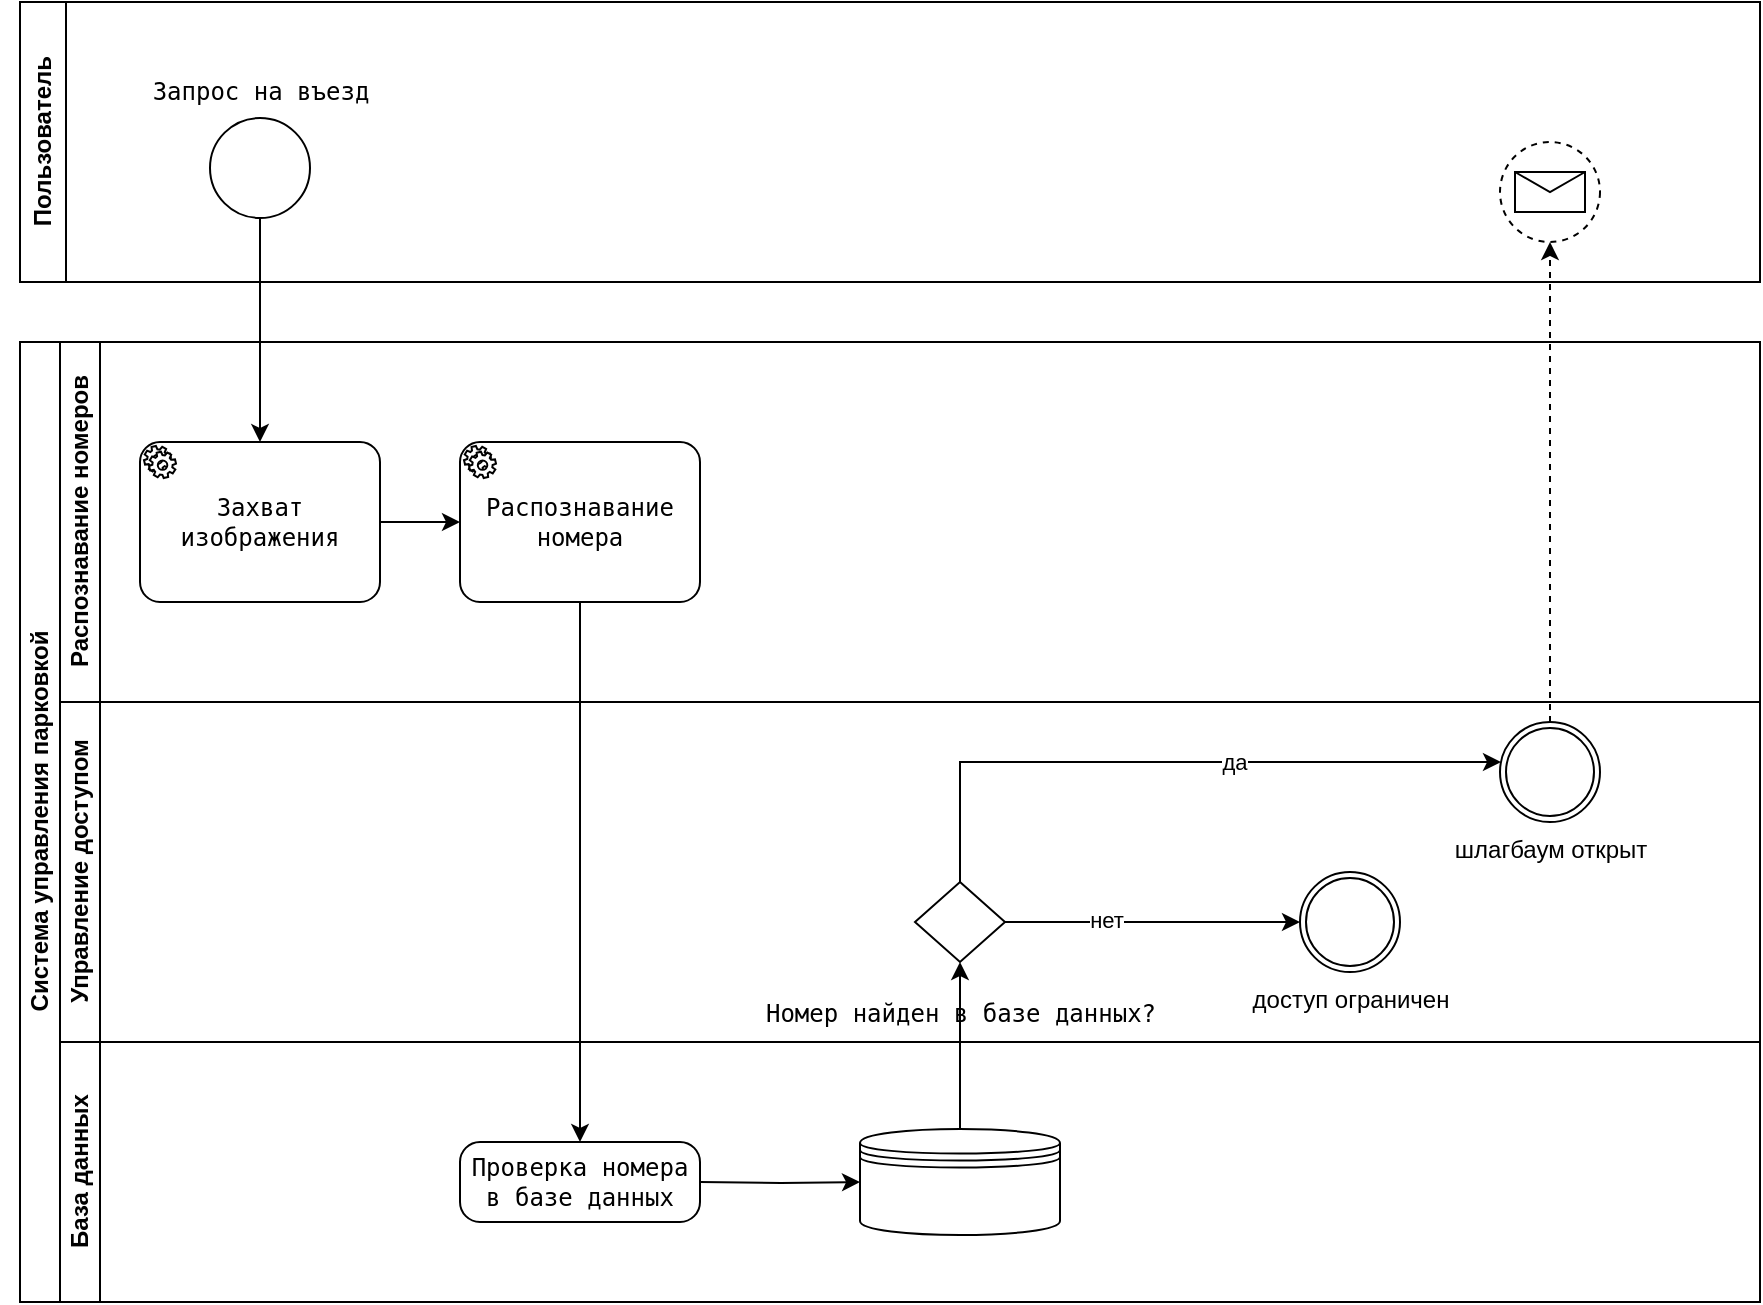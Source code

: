<mxfile version="23.1.5" type="device">
  <diagram name="Страница — 1" id="LfoU9QoPmFEprJm1lKhH">
    <mxGraphModel dx="1219" dy="735" grid="1" gridSize="10" guides="1" tooltips="1" connect="1" arrows="1" fold="1" page="1" pageScale="1" pageWidth="1169" pageHeight="827" math="0" shadow="0">
      <root>
        <mxCell id="0" />
        <mxCell id="1" parent="0" />
        <mxCell id="3mFMhGNw2TGjmfY9gjBS-1" value="&lt;p data-pm-slice=&quot;1 1 []&quot; class=&quot;&quot;&gt;Пользователь&lt;/p&gt;" style="swimlane;horizontal=0;whiteSpace=wrap;html=1;" vertex="1" parent="1">
          <mxGeometry x="40" y="160" width="870" height="140" as="geometry" />
        </mxCell>
        <mxCell id="3mFMhGNw2TGjmfY9gjBS-7" value="" style="points=[[0.145,0.145,0],[0.5,0,0],[0.855,0.145,0],[1,0.5,0],[0.855,0.855,0],[0.5,1,0],[0.145,0.855,0],[0,0.5,0]];shape=mxgraph.bpmn.event;html=1;verticalLabelPosition=bottom;labelBackgroundColor=#ffffff;verticalAlign=top;align=center;perimeter=ellipsePerimeter;outlineConnect=0;aspect=fixed;outline=standard;symbol=general;" vertex="1" parent="3mFMhGNw2TGjmfY9gjBS-1">
          <mxGeometry x="95" y="58" width="50" height="50" as="geometry" />
        </mxCell>
        <mxCell id="3mFMhGNw2TGjmfY9gjBS-8" value="&lt;pre&gt;&lt;code spellcheck=&quot;false&quot;&gt;Запрос на въезд&lt;/code&gt;&lt;/pre&gt;" style="text;html=1;align=center;verticalAlign=middle;resizable=0;points=[];autosize=1;strokeColor=none;fillColor=none;" vertex="1" parent="3mFMhGNw2TGjmfY9gjBS-1">
          <mxGeometry x="55" y="20" width="130" height="50" as="geometry" />
        </mxCell>
        <mxCell id="3mFMhGNw2TGjmfY9gjBS-27" value="" style="points=[[0.145,0.145,0],[0.5,0,0],[0.855,0.145,0],[1,0.5,0],[0.855,0.855,0],[0.5,1,0],[0.145,0.855,0],[0,0.5,0]];shape=mxgraph.bpmn.event;html=1;verticalLabelPosition=bottom;labelBackgroundColor=#ffffff;verticalAlign=top;align=center;perimeter=ellipsePerimeter;outlineConnect=0;aspect=fixed;outline=eventNonint;symbol=message;" vertex="1" parent="3mFMhGNw2TGjmfY9gjBS-1">
          <mxGeometry x="740" y="70" width="50" height="50" as="geometry" />
        </mxCell>
        <mxCell id="3mFMhGNw2TGjmfY9gjBS-3" value="&lt;p data-pm-slice=&quot;1 1 []&quot; class=&quot;&quot;&gt;Система управления парковкой&lt;/p&gt;" style="swimlane;childLayout=stackLayout;resizeParent=1;resizeParentMax=0;horizontal=0;startSize=20;horizontalStack=0;html=1;" vertex="1" parent="1">
          <mxGeometry x="40" y="330" width="870" height="480" as="geometry" />
        </mxCell>
        <mxCell id="3mFMhGNw2TGjmfY9gjBS-4" value="&lt;p data-pm-slice=&quot;1 1 []&quot; class=&quot;&quot;&gt;Распознавание номеров&lt;/p&gt;" style="swimlane;startSize=20;horizontal=0;html=1;" vertex="1" parent="3mFMhGNw2TGjmfY9gjBS-3">
          <mxGeometry x="20" width="850" height="180" as="geometry">
            <mxRectangle x="20" width="850" height="50" as="alternateBounds" />
          </mxGeometry>
        </mxCell>
        <mxCell id="3mFMhGNw2TGjmfY9gjBS-10" value="&lt;pre&gt;&lt;code spellcheck=&quot;false&quot;&gt;Распознавание&lt;br/&gt;номера&lt;/code&gt;&lt;/pre&gt;" style="points=[[0.25,0,0],[0.5,0,0],[0.75,0,0],[1,0.25,0],[1,0.5,0],[1,0.75,0],[0.75,1,0],[0.5,1,0],[0.25,1,0],[0,0.75,0],[0,0.5,0],[0,0.25,0]];shape=mxgraph.bpmn.task;whiteSpace=wrap;rectStyle=rounded;size=10;html=1;container=1;expand=0;collapsible=0;taskMarker=service;" vertex="1" parent="3mFMhGNw2TGjmfY9gjBS-4">
          <mxGeometry x="200" y="50" width="120" height="80" as="geometry" />
        </mxCell>
        <mxCell id="3mFMhGNw2TGjmfY9gjBS-9" value="&lt;pre&gt;&lt;code spellcheck=&quot;false&quot;&gt;Захват&lt;br/&gt;изображения&lt;/code&gt;&lt;/pre&gt;" style="points=[[0.25,0,0],[0.5,0,0],[0.75,0,0],[1,0.25,0],[1,0.5,0],[1,0.75,0],[0.75,1,0],[0.5,1,0],[0.25,1,0],[0,0.75,0],[0,0.5,0],[0,0.25,0]];shape=mxgraph.bpmn.task;whiteSpace=wrap;rectStyle=rounded;size=10;html=1;container=1;expand=0;collapsible=0;taskMarker=service;" vertex="1" parent="3mFMhGNw2TGjmfY9gjBS-4">
          <mxGeometry x="40" y="50" width="120" height="80" as="geometry" />
        </mxCell>
        <mxCell id="3mFMhGNw2TGjmfY9gjBS-24" style="edgeStyle=orthogonalEdgeStyle;rounded=0;orthogonalLoop=1;jettySize=auto;html=1;entryX=0;entryY=0.5;entryDx=0;entryDy=0;entryPerimeter=0;" edge="1" parent="3mFMhGNw2TGjmfY9gjBS-4" source="3mFMhGNw2TGjmfY9gjBS-9" target="3mFMhGNw2TGjmfY9gjBS-10">
          <mxGeometry relative="1" as="geometry" />
        </mxCell>
        <mxCell id="3mFMhGNw2TGjmfY9gjBS-5" value="&lt;p data-pm-slice=&quot;1 1 []&quot; class=&quot;&quot;&gt;Управление доступом&lt;/p&gt;" style="swimlane;startSize=20;horizontal=0;html=1;" vertex="1" parent="3mFMhGNw2TGjmfY9gjBS-3">
          <mxGeometry x="20" y="180" width="850" height="170" as="geometry" />
        </mxCell>
        <mxCell id="3mFMhGNw2TGjmfY9gjBS-11" value="&lt;pre&gt;&lt;code spellcheck=&quot;false&quot;&gt;Номер найден в базе данных?&lt;/code&gt;&lt;/pre&gt;" style="points=[[0.25,0.25,0],[0.5,0,0],[0.75,0.25,0],[1,0.5,0],[0.75,0.75,0],[0.5,1,0],[0.25,0.75,0],[0,0.5,0]];shape=mxgraph.bpmn.gateway2;html=1;verticalLabelPosition=bottom;labelBackgroundColor=#ffffff;verticalAlign=top;align=center;perimeter=rhombusPerimeter;outlineConnect=0;outline=none;symbol=none;" vertex="1" parent="3mFMhGNw2TGjmfY9gjBS-5">
          <mxGeometry x="427.5" y="90" width="45" height="40" as="geometry" />
        </mxCell>
        <mxCell id="3mFMhGNw2TGjmfY9gjBS-21" value="шлагбаум открыт" style="points=[[0.145,0.145,0],[0.5,0,0],[0.855,0.145,0],[1,0.5,0],[0.855,0.855,0],[0.5,1,0],[0.145,0.855,0],[0,0.5,0]];shape=mxgraph.bpmn.event;html=1;verticalLabelPosition=bottom;labelBackgroundColor=#ffffff;verticalAlign=top;align=center;perimeter=ellipsePerimeter;outlineConnect=0;aspect=fixed;outline=throwing;symbol=general;" vertex="1" parent="3mFMhGNw2TGjmfY9gjBS-5">
          <mxGeometry x="720" y="10" width="50" height="50" as="geometry" />
        </mxCell>
        <mxCell id="3mFMhGNw2TGjmfY9gjBS-20" style="edgeStyle=orthogonalEdgeStyle;rounded=0;orthogonalLoop=1;jettySize=auto;html=1;" edge="1" parent="3mFMhGNw2TGjmfY9gjBS-5" source="3mFMhGNw2TGjmfY9gjBS-11" target="3mFMhGNw2TGjmfY9gjBS-21">
          <mxGeometry relative="1" as="geometry">
            <mxPoint x="460" y="30" as="targetPoint" />
            <Array as="points">
              <mxPoint x="510" y="30" />
              <mxPoint x="510" y="30" />
            </Array>
          </mxGeometry>
        </mxCell>
        <mxCell id="3mFMhGNw2TGjmfY9gjBS-23" value="да" style="edgeLabel;html=1;align=center;verticalAlign=middle;resizable=0;points=[];" vertex="1" connectable="0" parent="3mFMhGNw2TGjmfY9gjBS-20">
          <mxGeometry x="0.188" relative="1" as="geometry">
            <mxPoint as="offset" />
          </mxGeometry>
        </mxCell>
        <mxCell id="3mFMhGNw2TGjmfY9gjBS-18" value="доступ ограничен" style="points=[[0.145,0.145,0],[0.5,0,0],[0.855,0.145,0],[1,0.5,0],[0.855,0.855,0],[0.5,1,0],[0.145,0.855,0],[0,0.5,0]];shape=mxgraph.bpmn.event;html=1;verticalLabelPosition=bottom;labelBackgroundColor=#ffffff;verticalAlign=top;align=center;perimeter=ellipsePerimeter;outlineConnect=0;aspect=fixed;outline=throwing;symbol=general;" vertex="1" parent="3mFMhGNw2TGjmfY9gjBS-5">
          <mxGeometry x="620" y="85" width="50" height="50" as="geometry" />
        </mxCell>
        <mxCell id="3mFMhGNw2TGjmfY9gjBS-17" style="edgeStyle=orthogonalEdgeStyle;rounded=0;orthogonalLoop=1;jettySize=auto;html=1;" edge="1" parent="3mFMhGNw2TGjmfY9gjBS-5" source="3mFMhGNw2TGjmfY9gjBS-11" target="3mFMhGNw2TGjmfY9gjBS-18">
          <mxGeometry relative="1" as="geometry">
            <mxPoint x="750" y="70" as="targetPoint" />
          </mxGeometry>
        </mxCell>
        <mxCell id="3mFMhGNw2TGjmfY9gjBS-22" value="нет" style="edgeLabel;html=1;align=center;verticalAlign=middle;resizable=0;points=[];" vertex="1" connectable="0" parent="3mFMhGNw2TGjmfY9gjBS-17">
          <mxGeometry x="-0.314" y="1" relative="1" as="geometry">
            <mxPoint as="offset" />
          </mxGeometry>
        </mxCell>
        <mxCell id="3mFMhGNw2TGjmfY9gjBS-14" style="edgeStyle=orthogonalEdgeStyle;rounded=0;orthogonalLoop=1;jettySize=auto;html=1;entryX=0.5;entryY=1;entryDx=0;entryDy=0;entryPerimeter=0;exitX=0.5;exitY=0;exitDx=0;exitDy=0;" edge="1" parent="3mFMhGNw2TGjmfY9gjBS-3" source="3mFMhGNw2TGjmfY9gjBS-29" target="3mFMhGNw2TGjmfY9gjBS-11">
          <mxGeometry relative="1" as="geometry">
            <mxPoint x="470" y="400" as="sourcePoint" />
          </mxGeometry>
        </mxCell>
        <mxCell id="3mFMhGNw2TGjmfY9gjBS-15" style="edgeStyle=orthogonalEdgeStyle;rounded=0;orthogonalLoop=1;jettySize=auto;html=1;entryX=0.5;entryY=0;entryDx=0;entryDy=0;entryPerimeter=0;" edge="1" parent="3mFMhGNw2TGjmfY9gjBS-3" source="3mFMhGNw2TGjmfY9gjBS-10" target="3mFMhGNw2TGjmfY9gjBS-28">
          <mxGeometry relative="1" as="geometry">
            <mxPoint x="290" y="400" as="targetPoint" />
            <Array as="points">
              <mxPoint x="280" y="330" />
              <mxPoint x="280" y="330" />
            </Array>
          </mxGeometry>
        </mxCell>
        <mxCell id="3mFMhGNw2TGjmfY9gjBS-6" value="&lt;p data-pm-slice=&quot;1 1 []&quot; class=&quot;&quot;&gt;База данных&lt;/p&gt;" style="swimlane;startSize=20;horizontal=0;html=1;" vertex="1" parent="3mFMhGNw2TGjmfY9gjBS-3">
          <mxGeometry x="20" y="350" width="850" height="130" as="geometry" />
        </mxCell>
        <mxCell id="3mFMhGNw2TGjmfY9gjBS-16" style="edgeStyle=orthogonalEdgeStyle;rounded=0;orthogonalLoop=1;jettySize=auto;html=1;entryX=0;entryY=0.5;entryDx=0;entryDy=0;" edge="1" parent="3mFMhGNw2TGjmfY9gjBS-6" target="3mFMhGNw2TGjmfY9gjBS-29">
          <mxGeometry relative="1" as="geometry">
            <mxPoint x="320" y="70" as="sourcePoint" />
            <mxPoint x="390" y="70" as="targetPoint" />
          </mxGeometry>
        </mxCell>
        <mxCell id="3mFMhGNw2TGjmfY9gjBS-28" value="&lt;pre&gt;&lt;code spellcheck=&quot;false&quot;&gt;Проверка номера&lt;br/&gt;в базе данных&lt;/code&gt;&lt;/pre&gt;" style="points=[[0.25,0,0],[0.5,0,0],[0.75,0,0],[1,0.25,0],[1,0.5,0],[1,0.75,0],[0.75,1,0],[0.5,1,0],[0.25,1,0],[0,0.75,0],[0,0.5,0],[0,0.25,0]];shape=mxgraph.bpmn.task;whiteSpace=wrap;rectStyle=rounded;size=10;html=1;container=1;expand=0;collapsible=0;taskMarker=abstract;" vertex="1" parent="3mFMhGNw2TGjmfY9gjBS-6">
          <mxGeometry x="200" y="50" width="120" height="40" as="geometry" />
        </mxCell>
        <mxCell id="3mFMhGNw2TGjmfY9gjBS-29" value="" style="shape=datastore;html=1;labelPosition=center;verticalLabelPosition=bottom;align=center;verticalAlign=top;" vertex="1" parent="3mFMhGNw2TGjmfY9gjBS-6">
          <mxGeometry x="400" y="43.5" width="100" height="53" as="geometry" />
        </mxCell>
        <mxCell id="3mFMhGNw2TGjmfY9gjBS-25" style="edgeStyle=orthogonalEdgeStyle;rounded=0;orthogonalLoop=1;jettySize=auto;html=1;entryX=0.5;entryY=0;entryDx=0;entryDy=0;entryPerimeter=0;" edge="1" parent="1" source="3mFMhGNw2TGjmfY9gjBS-7" target="3mFMhGNw2TGjmfY9gjBS-9">
          <mxGeometry relative="1" as="geometry" />
        </mxCell>
        <mxCell id="3mFMhGNw2TGjmfY9gjBS-26" style="edgeStyle=orthogonalEdgeStyle;rounded=0;orthogonalLoop=1;jettySize=auto;html=1;dashed=1;" edge="1" parent="1" source="3mFMhGNw2TGjmfY9gjBS-21" target="3mFMhGNw2TGjmfY9gjBS-27">
          <mxGeometry relative="1" as="geometry">
            <mxPoint x="800" y="240" as="targetPoint" />
          </mxGeometry>
        </mxCell>
      </root>
    </mxGraphModel>
  </diagram>
</mxfile>
